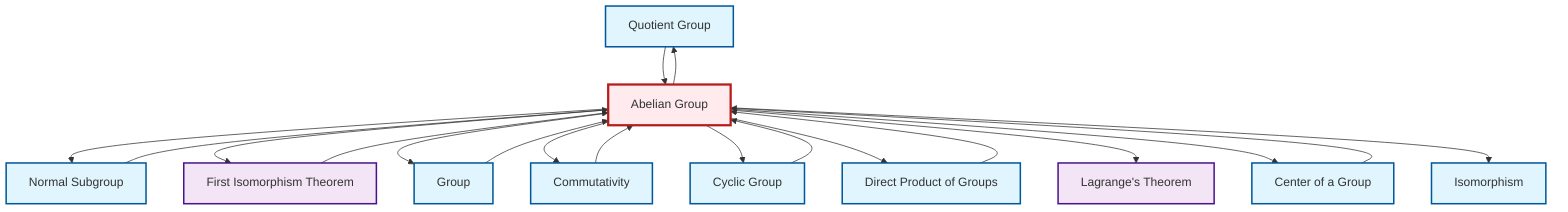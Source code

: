 graph TD
    classDef definition fill:#e1f5fe,stroke:#01579b,stroke-width:2px
    classDef theorem fill:#f3e5f5,stroke:#4a148c,stroke-width:2px
    classDef axiom fill:#fff3e0,stroke:#e65100,stroke-width:2px
    classDef example fill:#e8f5e9,stroke:#1b5e20,stroke-width:2px
    classDef current fill:#ffebee,stroke:#b71c1c,stroke-width:3px
    def-quotient-group["Quotient Group"]:::definition
    def-center-of-group["Center of a Group"]:::definition
    def-direct-product["Direct Product of Groups"]:::definition
    thm-first-isomorphism["First Isomorphism Theorem"]:::theorem
    def-cyclic-group["Cyclic Group"]:::definition
    def-normal-subgroup["Normal Subgroup"]:::definition
    def-isomorphism["Isomorphism"]:::definition
    def-group["Group"]:::definition
    def-abelian-group["Abelian Group"]:::definition
    def-commutativity["Commutativity"]:::definition
    thm-lagrange["Lagrange's Theorem"]:::theorem
    def-abelian-group --> def-quotient-group
    def-abelian-group --> def-normal-subgroup
    thm-first-isomorphism --> def-abelian-group
    def-quotient-group --> def-abelian-group
    def-normal-subgroup --> def-abelian-group
    def-group --> def-abelian-group
    def-abelian-group --> thm-first-isomorphism
    def-abelian-group --> def-group
    def-direct-product --> def-abelian-group
    def-commutativity --> def-abelian-group
    def-abelian-group --> def-commutativity
    def-abelian-group --> def-cyclic-group
    def-center-of-group --> def-abelian-group
    def-abelian-group --> def-direct-product
    def-abelian-group --> thm-lagrange
    def-abelian-group --> def-center-of-group
    def-abelian-group --> def-isomorphism
    def-cyclic-group --> def-abelian-group
    class def-abelian-group current